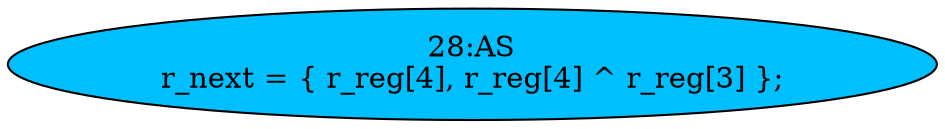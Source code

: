 strict digraph "" {
	node [label="\N"];
	"28:AS"	[ast="<pyverilog.vparser.ast.Assign object at 0x7f97920c5110>",
		def_var="['r_next']",
		fillcolor=deepskyblue,
		label="28:AS
r_next = { r_reg[4], r_reg[4] ^ r_reg[3] };",
		statements="[]",
		style=filled,
		typ=Assign,
		use_var="['r_reg', 'r_reg', 'r_reg']"];
}
